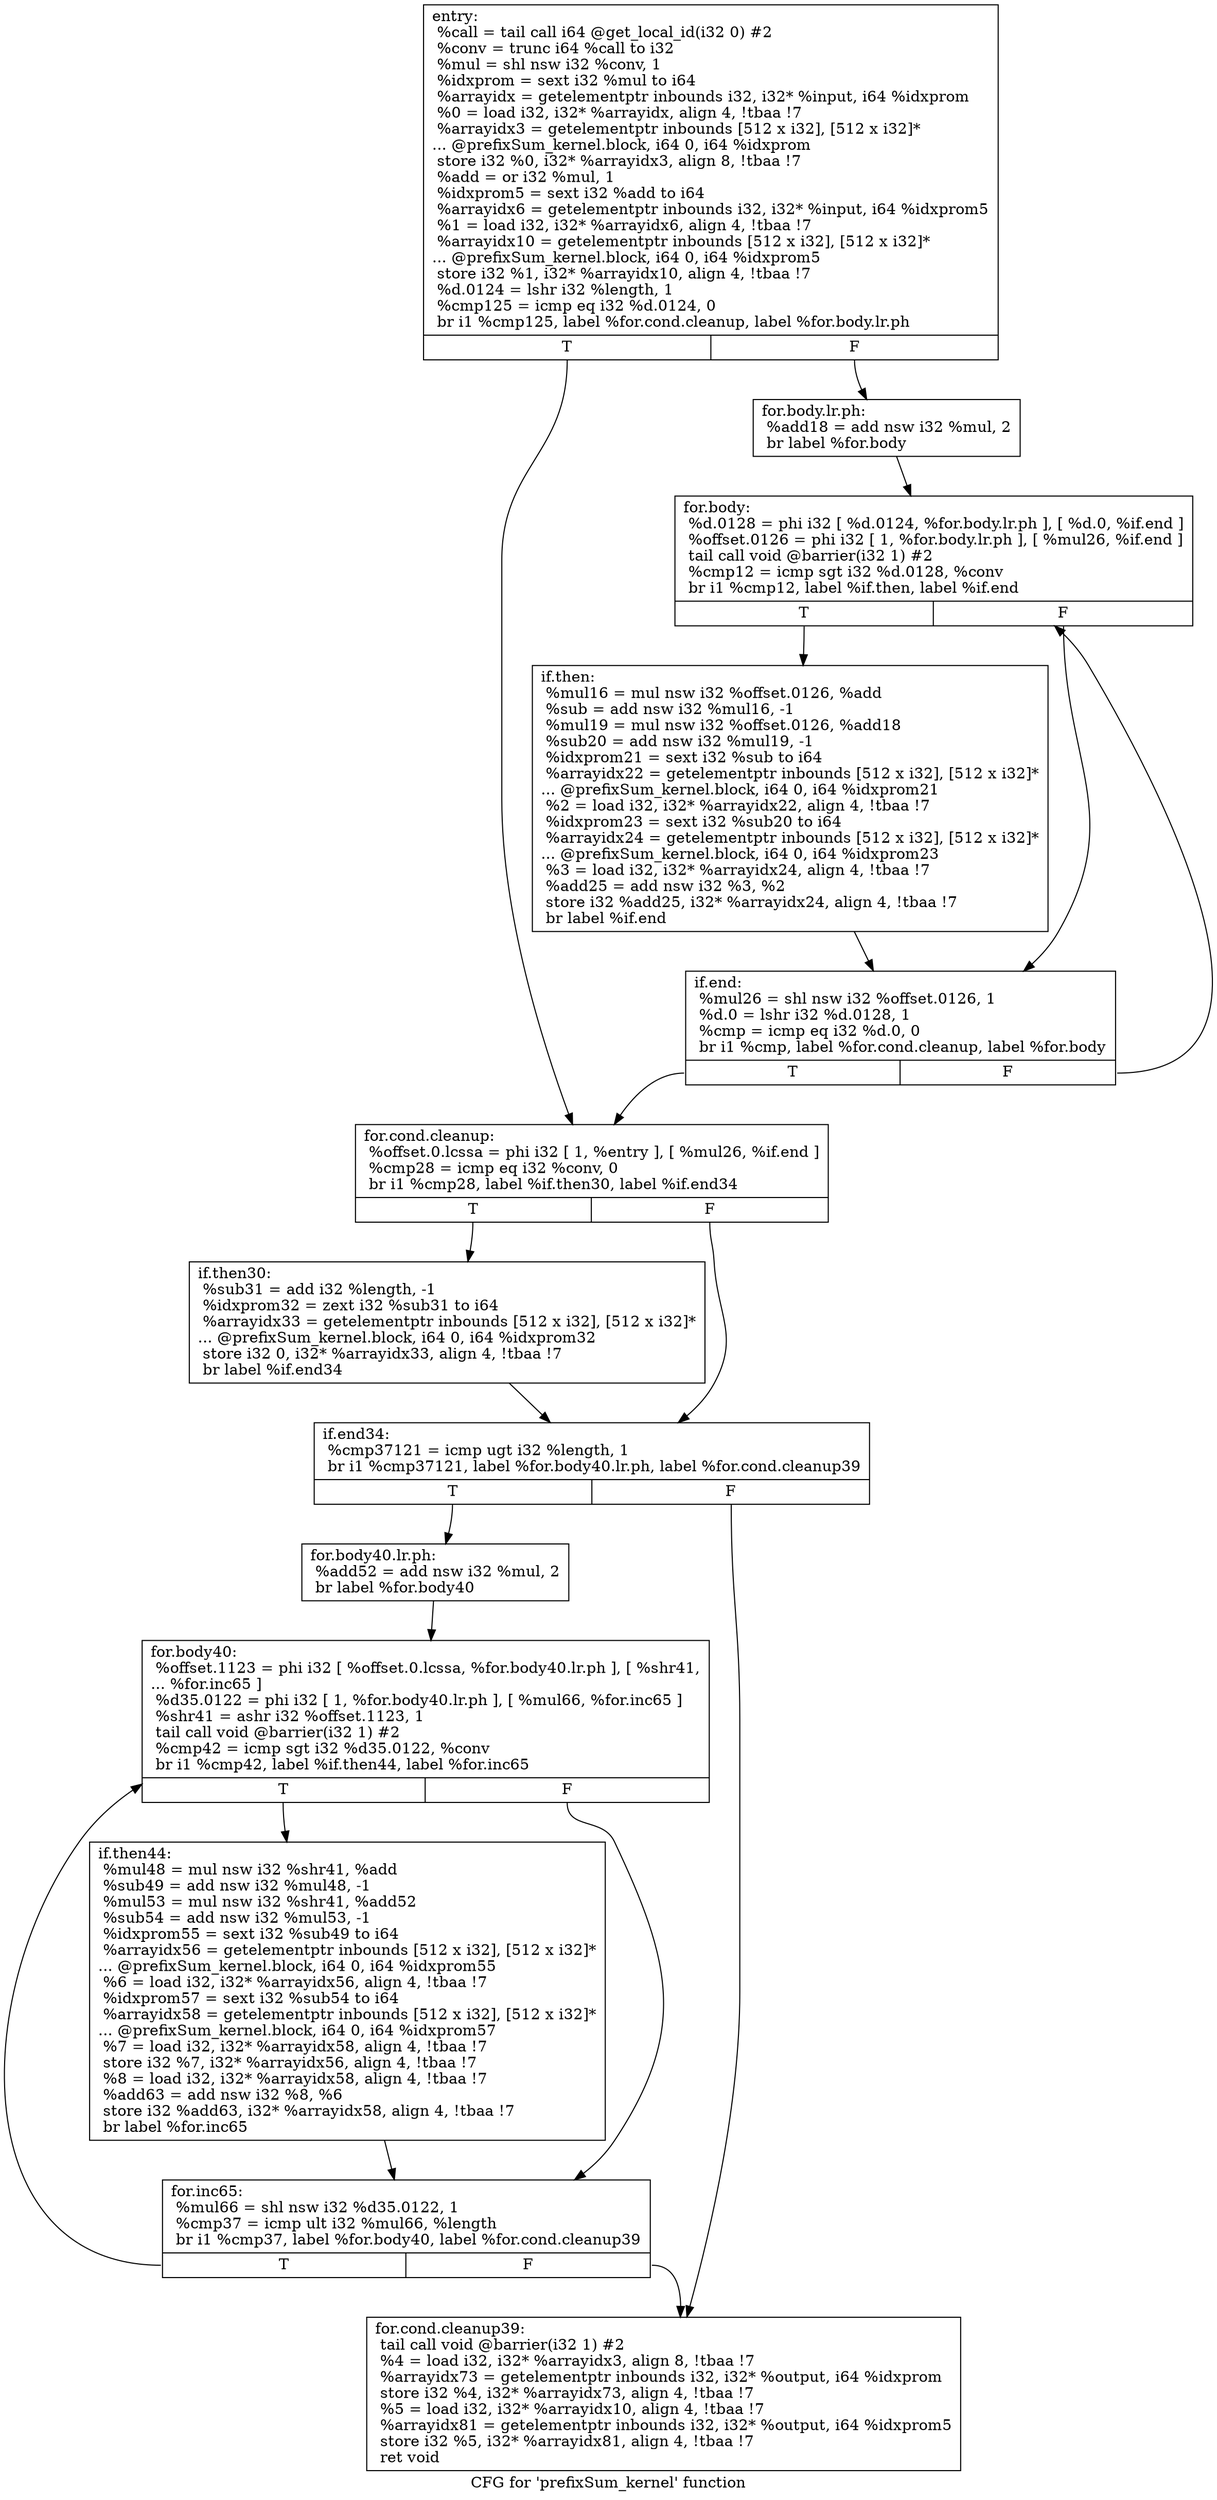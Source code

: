 digraph "CFG for 'prefixSum_kernel' function" {
	label="CFG for 'prefixSum_kernel' function";

	Node0x9da1040 [shape=record,label="{entry:\l  %call = tail call i64 @get_local_id(i32 0) #2\l  %conv = trunc i64 %call to i32\l  %mul = shl nsw i32 %conv, 1\l  %idxprom = sext i32 %mul to i64\l  %arrayidx = getelementptr inbounds i32, i32* %input, i64 %idxprom\l  %0 = load i32, i32* %arrayidx, align 4, !tbaa !7\l  %arrayidx3 = getelementptr inbounds [512 x i32], [512 x i32]*\l... @prefixSum_kernel.block, i64 0, i64 %idxprom\l  store i32 %0, i32* %arrayidx3, align 8, !tbaa !7\l  %add = or i32 %mul, 1\l  %idxprom5 = sext i32 %add to i64\l  %arrayidx6 = getelementptr inbounds i32, i32* %input, i64 %idxprom5\l  %1 = load i32, i32* %arrayidx6, align 4, !tbaa !7\l  %arrayidx10 = getelementptr inbounds [512 x i32], [512 x i32]*\l... @prefixSum_kernel.block, i64 0, i64 %idxprom5\l  store i32 %1, i32* %arrayidx10, align 4, !tbaa !7\l  %d.0124 = lshr i32 %length, 1\l  %cmp125 = icmp eq i32 %d.0124, 0\l  br i1 %cmp125, label %for.cond.cleanup, label %for.body.lr.ph\l|{<s0>T|<s1>F}}"];
	Node0x9da1040:s0 -> Node0x9d9d510;
	Node0x9da1040:s1 -> Node0x9d9d610;
	Node0x9d9d610 [shape=record,label="{for.body.lr.ph:                                   \l  %add18 = add nsw i32 %mul, 2\l  br label %for.body\l}"];
	Node0x9d9d610 -> Node0x9d9d7e0;
	Node0x9d9d510 [shape=record,label="{for.cond.cleanup:                                 \l  %offset.0.lcssa = phi i32 [ 1, %entry ], [ %mul26, %if.end ]\l  %cmp28 = icmp eq i32 %conv, 0\l  br i1 %cmp28, label %if.then30, label %if.end34\l|{<s0>T|<s1>F}}"];
	Node0x9d9d510:s0 -> Node0x9da28d0;
	Node0x9d9d510:s1 -> Node0x9da29b0;
	Node0x9d9d7e0 [shape=record,label="{for.body:                                         \l  %d.0128 = phi i32 [ %d.0124, %for.body.lr.ph ], [ %d.0, %if.end ]\l  %offset.0126 = phi i32 [ 1, %for.body.lr.ph ], [ %mul26, %if.end ]\l  tail call void @barrier(i32 1) #2\l  %cmp12 = icmp sgt i32 %d.0128, %conv\l  br i1 %cmp12, label %if.then, label %if.end\l|{<s0>T|<s1>F}}"];
	Node0x9d9d7e0:s0 -> Node0x9da2fc0;
	Node0x9d9d7e0:s1 -> Node0x9d9d920;
	Node0x9da2fc0 [shape=record,label="{if.then:                                          \l  %mul16 = mul nsw i32 %offset.0126, %add\l  %sub = add nsw i32 %mul16, -1\l  %mul19 = mul nsw i32 %offset.0126, %add18\l  %sub20 = add nsw i32 %mul19, -1\l  %idxprom21 = sext i32 %sub to i64\l  %arrayidx22 = getelementptr inbounds [512 x i32], [512 x i32]*\l... @prefixSum_kernel.block, i64 0, i64 %idxprom21\l  %2 = load i32, i32* %arrayidx22, align 4, !tbaa !7\l  %idxprom23 = sext i32 %sub20 to i64\l  %arrayidx24 = getelementptr inbounds [512 x i32], [512 x i32]*\l... @prefixSum_kernel.block, i64 0, i64 %idxprom23\l  %3 = load i32, i32* %arrayidx24, align 4, !tbaa !7\l  %add25 = add nsw i32 %3, %2\l  store i32 %add25, i32* %arrayidx24, align 4, !tbaa !7\l  br label %if.end\l}"];
	Node0x9da2fc0 -> Node0x9d9d920;
	Node0x9d9d920 [shape=record,label="{if.end:                                           \l  %mul26 = shl nsw i32 %offset.0126, 1\l  %d.0 = lshr i32 %d.0128, 1\l  %cmp = icmp eq i32 %d.0, 0\l  br i1 %cmp, label %for.cond.cleanup, label %for.body\l|{<s0>T|<s1>F}}"];
	Node0x9d9d920:s0 -> Node0x9d9d510;
	Node0x9d9d920:s1 -> Node0x9d9d7e0;
	Node0x9da28d0 [shape=record,label="{if.then30:                                        \l  %sub31 = add i32 %length, -1\l  %idxprom32 = zext i32 %sub31 to i64\l  %arrayidx33 = getelementptr inbounds [512 x i32], [512 x i32]*\l... @prefixSum_kernel.block, i64 0, i64 %idxprom32\l  store i32 0, i32* %arrayidx33, align 4, !tbaa !7\l  br label %if.end34\l}"];
	Node0x9da28d0 -> Node0x9da29b0;
	Node0x9da29b0 [shape=record,label="{if.end34:                                         \l  %cmp37121 = icmp ugt i32 %length, 1\l  br i1 %cmp37121, label %for.body40.lr.ph, label %for.cond.cleanup39\l|{<s0>T|<s1>F}}"];
	Node0x9da29b0:s0 -> Node0x9da3c80;
	Node0x9da29b0:s1 -> Node0x9da3d20;
	Node0x9da3c80 [shape=record,label="{for.body40.lr.ph:                                 \l  %add52 = add nsw i32 %mul, 2\l  br label %for.body40\l}"];
	Node0x9da3c80 -> Node0x9da3ef0;
	Node0x9da3d20 [shape=record,label="{for.cond.cleanup39:                               \l  tail call void @barrier(i32 1) #2\l  %4 = load i32, i32* %arrayidx3, align 8, !tbaa !7\l  %arrayidx73 = getelementptr inbounds i32, i32* %output, i64 %idxprom\l  store i32 %4, i32* %arrayidx73, align 4, !tbaa !7\l  %5 = load i32, i32* %arrayidx10, align 4, !tbaa !7\l  %arrayidx81 = getelementptr inbounds i32, i32* %output, i64 %idxprom5\l  store i32 %5, i32* %arrayidx81, align 4, !tbaa !7\l  ret void\l}"];
	Node0x9da3ef0 [shape=record,label="{for.body40:                                       \l  %offset.1123 = phi i32 [ %offset.0.lcssa, %for.body40.lr.ph ], [ %shr41,\l... %for.inc65 ]\l  %d35.0122 = phi i32 [ 1, %for.body40.lr.ph ], [ %mul66, %for.inc65 ]\l  %shr41 = ashr i32 %offset.1123, 1\l  tail call void @barrier(i32 1) #2\l  %cmp42 = icmp sgt i32 %d35.0122, %conv\l  br i1 %cmp42, label %if.then44, label %for.inc65\l|{<s0>T|<s1>F}}"];
	Node0x9da3ef0:s0 -> Node0x9da4b80;
	Node0x9da3ef0:s1 -> Node0x9da4690;
	Node0x9da4b80 [shape=record,label="{if.then44:                                        \l  %mul48 = mul nsw i32 %shr41, %add\l  %sub49 = add nsw i32 %mul48, -1\l  %mul53 = mul nsw i32 %shr41, %add52\l  %sub54 = add nsw i32 %mul53, -1\l  %idxprom55 = sext i32 %sub49 to i64\l  %arrayidx56 = getelementptr inbounds [512 x i32], [512 x i32]*\l... @prefixSum_kernel.block, i64 0, i64 %idxprom55\l  %6 = load i32, i32* %arrayidx56, align 4, !tbaa !7\l  %idxprom57 = sext i32 %sub54 to i64\l  %arrayidx58 = getelementptr inbounds [512 x i32], [512 x i32]*\l... @prefixSum_kernel.block, i64 0, i64 %idxprom57\l  %7 = load i32, i32* %arrayidx58, align 4, !tbaa !7\l  store i32 %7, i32* %arrayidx56, align 4, !tbaa !7\l  %8 = load i32, i32* %arrayidx58, align 4, !tbaa !7\l  %add63 = add nsw i32 %8, %6\l  store i32 %add63, i32* %arrayidx58, align 4, !tbaa !7\l  br label %for.inc65\l}"];
	Node0x9da4b80 -> Node0x9da4690;
	Node0x9da4690 [shape=record,label="{for.inc65:                                        \l  %mul66 = shl nsw i32 %d35.0122, 1\l  %cmp37 = icmp ult i32 %mul66, %length\l  br i1 %cmp37, label %for.body40, label %for.cond.cleanup39\l|{<s0>T|<s1>F}}"];
	Node0x9da4690:s0 -> Node0x9da3ef0;
	Node0x9da4690:s1 -> Node0x9da3d20;
}
